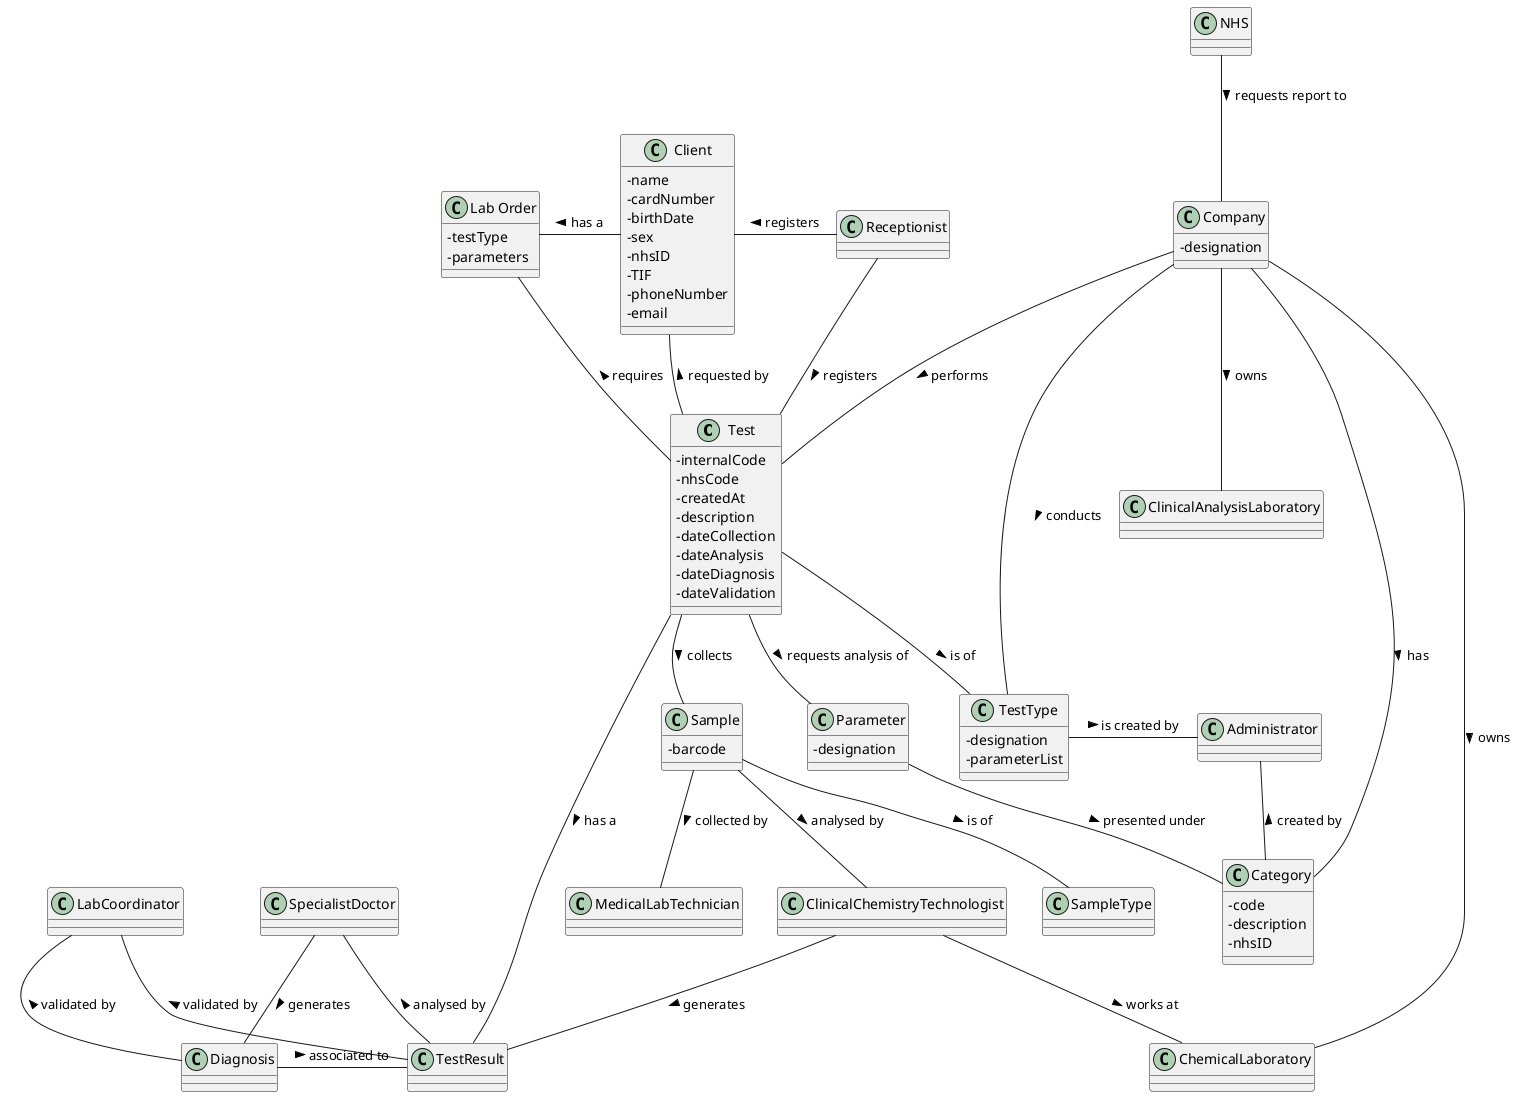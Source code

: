@startuml
skinparam classAttributeIconSize 0
class Test {
-internalCode 
-nhsCode
-createdAt
-description 
-dateCollection 
-dateAnalysis 
-dateDiagnosis 
-dateValidation
}
class TestType {
-designation
-parameterList
}
class Client {
-name 
-cardNumber 
-birthDate 
-sex 
-nhsID
-TIF
-phoneNumber
-email
}
class Sample {
-barcode
}
class Parameter {
-designation
}
class "Lab Order" {
-testType 
-parameters 
}
class Company {
-designation
}
class Category {
-code
-description
-nhsID
}
class Administrator
class SampleType
class MedicalLabTechnician
class ClinicalChemistryTechnologist
class ChemicalLaboratory
class Receptionist
class TestResult
class SpecialistDoctor
class LabCoordinator
class Diagnosis
class NHS
Client -left- "Lab Order" : has a >
Company -down- TestType : conducts >
Company -down- ChemicalLaboratory : owns >
Company -down- ClinicalAnalysisLaboratory : owns >
Test -down- "TestType" : is of >
Test -up- Client : requested by >
Test -down- Sample : collects >
Test -down- Parameter : requests analysis of >
Test -up- "Lab Order" : requires >
Test -up- Company : performs <
Test -down- TestResult : has a >
Administrator -- Category : created by <
Parameter -- Category : presented under >
SampleType -up- Sample  : is of <
MedicalLabTechnician -up- Sample : collected by <
ClinicalChemistryTechnologist -up- Sample : analysed by <
ClinicalChemistryTechnologist -down- ChemicalLaboratory : works at >
Receptionist -left- Client : registers >
Receptionist -down- Test : registers >
TestResult -up- ClinicalChemistryTechnologist : generates <
TestResult -up- SpecialistDoctor : analysed by >
TestResult -up- LabCoordinator : validated by >
Diagnosis -up- SpecialistDoctor : generates <
Diagnosis -up- LabCoordinator : validated by >
Diagnosis -right- TestResult : associated to >
NHS -down- Company : requests report to >
Company -down- Category : has >
TestType -right- Administrator : is created by >

'Note:
'Consider the following generalizations: Employee and Laboratory
@enduml